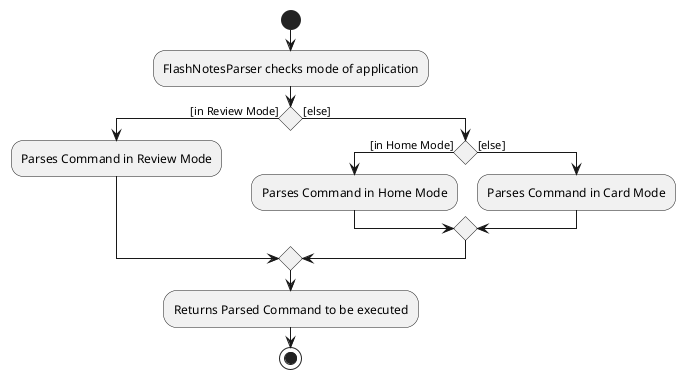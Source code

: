 @startuml
start
:FlashNotesParser checks mode of application;

'Since the beta syntax does not support placing the condition outside the
'diamond we place it as the true branch instead.

if () then ([in Review Mode])
    :Parses Command in Review Mode;
else ([else])
    if () then ([in Home Mode])
            :Parses Command in Home Mode;
        else ([else])
        :Parses Command in Card Mode;
    endif
endif
:Returns Parsed Command to be executed;

stop
@enduml
